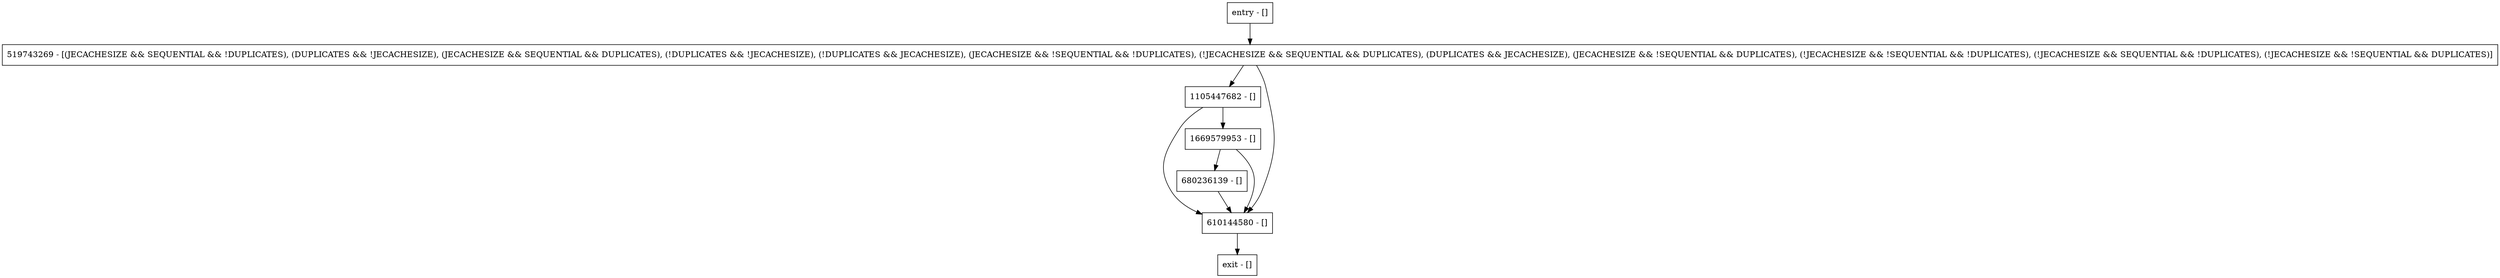 digraph releaseDb {
node [shape=record];
entry [label="entry - []"];
exit [label="exit - []"];
1105447682 [label="1105447682 - []"];
680236139 [label="680236139 - []"];
610144580 [label="610144580 - []"];
519743269 [label="519743269 - [(JECACHESIZE && SEQUENTIAL && !DUPLICATES), (DUPLICATES && !JECACHESIZE), (JECACHESIZE && SEQUENTIAL && DUPLICATES), (!DUPLICATES && !JECACHESIZE), (!DUPLICATES && JECACHESIZE), (JECACHESIZE && !SEQUENTIAL && !DUPLICATES), (!JECACHESIZE && SEQUENTIAL && DUPLICATES), (DUPLICATES && JECACHESIZE), (JECACHESIZE && !SEQUENTIAL && DUPLICATES), (!JECACHESIZE && !SEQUENTIAL && !DUPLICATES), (!JECACHESIZE && SEQUENTIAL && !DUPLICATES), (!JECACHESIZE && !SEQUENTIAL && DUPLICATES)]"];
1669579953 [label="1669579953 - []"];
entry;
exit;
entry -> 519743269;
1105447682 -> 610144580;
1105447682 -> 1669579953;
680236139 -> 610144580;
610144580 -> exit;
519743269 -> 1105447682;
519743269 -> 610144580;
1669579953 -> 680236139;
1669579953 -> 610144580;
}
